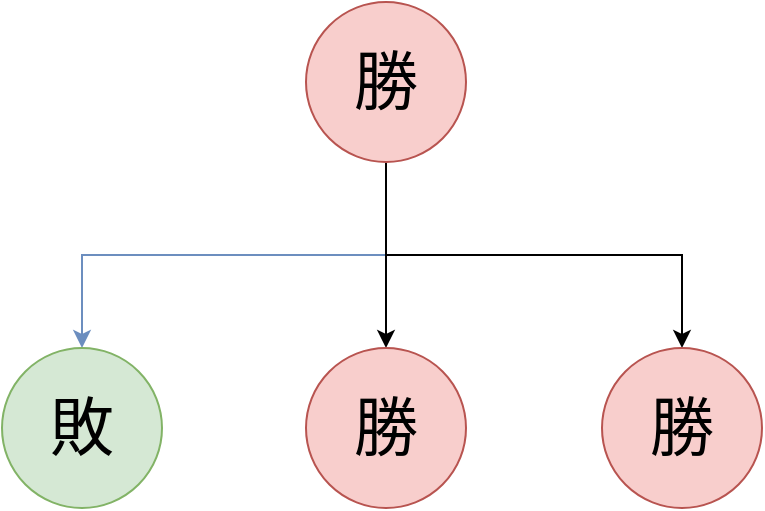 <mxfile version="22.0.3" type="device">
  <diagram name="第 1 页" id="dLnp_0bF5yRNeLpeyK33">
    <mxGraphModel dx="407" dy="621" grid="1" gridSize="10" guides="1" tooltips="1" connect="1" arrows="1" fold="1" page="1" pageScale="1" pageWidth="583" pageHeight="827" background="none" math="0" shadow="0">
      <root>
        <mxCell id="0" />
        <mxCell id="1" parent="0" />
        <mxCell id="x9rha78LWbFT7CyKi280-5" style="edgeStyle=orthogonalEdgeStyle;rounded=0;orthogonalLoop=1;jettySize=auto;html=1;exitX=0.5;exitY=1;exitDx=0;exitDy=0;entryX=0.5;entryY=0;entryDx=0;entryDy=0;fillColor=#dae8fc;strokeColor=#6c8ebf;" parent="1" source="x9rha78LWbFT7CyKi280-1" target="x9rha78LWbFT7CyKi280-2" edge="1">
          <mxGeometry relative="1" as="geometry" />
        </mxCell>
        <mxCell id="x9rha78LWbFT7CyKi280-6" style="edgeStyle=orthogonalEdgeStyle;rounded=0;orthogonalLoop=1;jettySize=auto;html=1;exitX=0.5;exitY=1;exitDx=0;exitDy=0;entryX=0.5;entryY=0;entryDx=0;entryDy=0;" parent="1" source="x9rha78LWbFT7CyKi280-1" target="x9rha78LWbFT7CyKi280-3" edge="1">
          <mxGeometry relative="1" as="geometry" />
        </mxCell>
        <mxCell id="x9rha78LWbFT7CyKi280-7" style="edgeStyle=orthogonalEdgeStyle;rounded=0;orthogonalLoop=1;jettySize=auto;html=1;exitX=0.5;exitY=1;exitDx=0;exitDy=0;entryX=0.5;entryY=0;entryDx=0;entryDy=0;" parent="1" source="x9rha78LWbFT7CyKi280-1" target="x9rha78LWbFT7CyKi280-4" edge="1">
          <mxGeometry relative="1" as="geometry" />
        </mxCell>
        <mxCell id="x9rha78LWbFT7CyKi280-1" value="&lt;font style=&quot;font-size: 32px;&quot;&gt;勝&lt;/font&gt;" style="ellipse;whiteSpace=wrap;html=1;aspect=fixed;fillColor=#f8cecc;strokeColor=#b85450;" parent="1" vertex="1">
          <mxGeometry x="252" y="200" width="80" height="80" as="geometry" />
        </mxCell>
        <mxCell id="x9rha78LWbFT7CyKi280-2" value="&lt;font style=&quot;font-size: 32px;&quot;&gt;敗&lt;/font&gt;" style="ellipse;whiteSpace=wrap;html=1;aspect=fixed;fillColor=#d5e8d4;strokeColor=#82b366;" parent="1" vertex="1">
          <mxGeometry x="100" y="373" width="80" height="80" as="geometry" />
        </mxCell>
        <mxCell id="x9rha78LWbFT7CyKi280-3" value="&lt;font style=&quot;font-size: 32px;&quot;&gt;勝&lt;/font&gt;" style="ellipse;whiteSpace=wrap;html=1;aspect=fixed;fillColor=#f8cecc;strokeColor=#b85450;" parent="1" vertex="1">
          <mxGeometry x="252" y="373" width="80" height="80" as="geometry" />
        </mxCell>
        <mxCell id="x9rha78LWbFT7CyKi280-4" value="&lt;font style=&quot;font-size: 32px;&quot;&gt;勝&lt;/font&gt;" style="ellipse;whiteSpace=wrap;html=1;aspect=fixed;fillColor=#f8cecc;strokeColor=#b85450;" parent="1" vertex="1">
          <mxGeometry x="400" y="373" width="80" height="80" as="geometry" />
        </mxCell>
      </root>
    </mxGraphModel>
  </diagram>
</mxfile>
